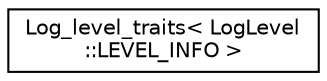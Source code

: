 digraph "类继承关系图"
{
 // LATEX_PDF_SIZE
  edge [fontname="Helvetica",fontsize="10",labelfontname="Helvetica",labelfontsize="10"];
  node [fontname="Helvetica",fontsize="10",shape=record];
  rankdir="LR";
  Node0 [label="Log_level_traits\< LogLevel\l::LEVEL_INFO \>",height=0.2,width=0.4,color="black", fillcolor="white", style="filled",URL="$struct_log__level__traits_3_01_log_level_1_1_l_e_v_e_l___i_n_f_o_01_4.html",tooltip=" "];
}
